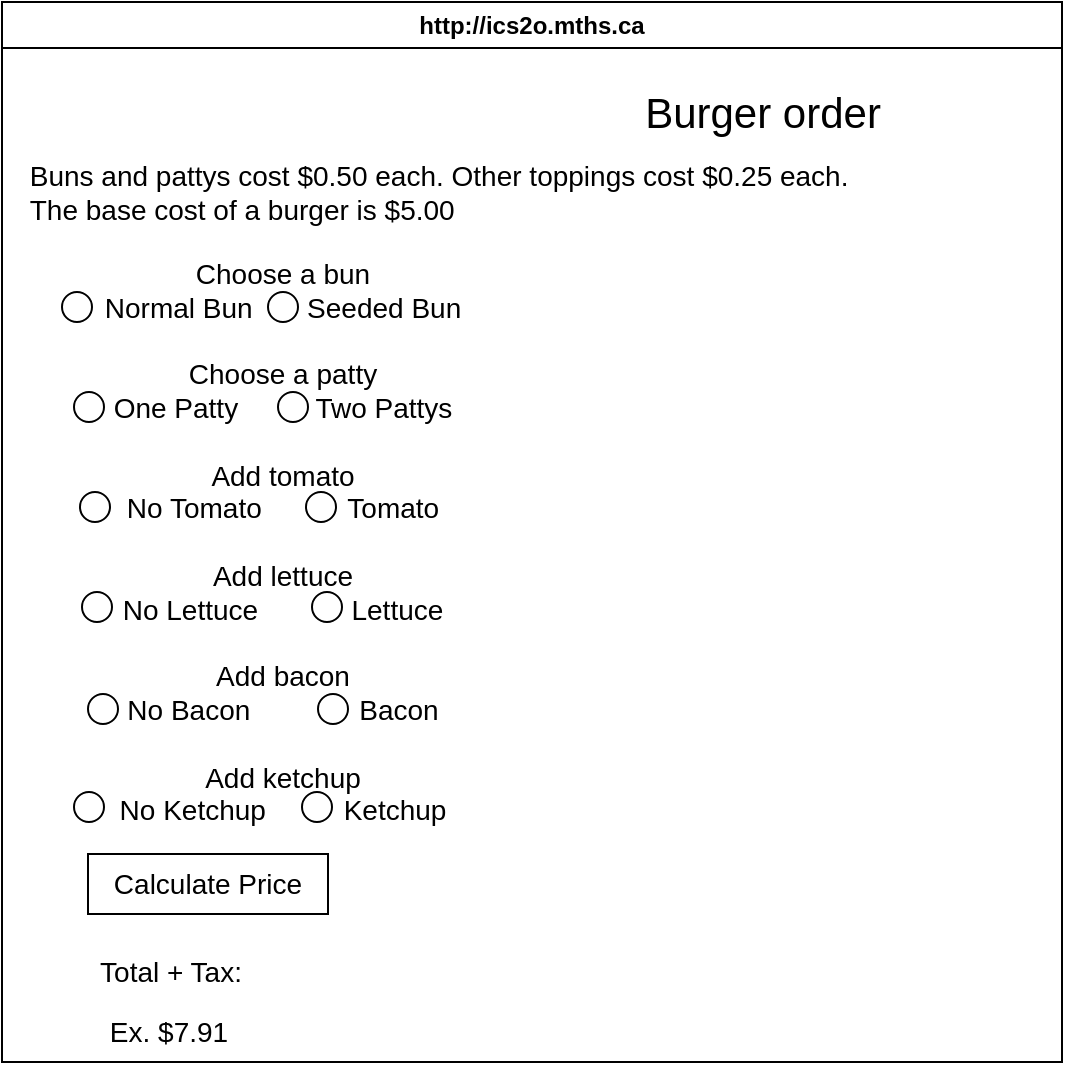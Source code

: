 <mxfile>
    <diagram id="AKqgPl6uQqIBeK5dkgQo" name="Page-1">
        <mxGraphModel dx="577" dy="535" grid="1" gridSize="10" guides="1" tooltips="1" connect="1" arrows="1" fold="1" page="1" pageScale="1" pageWidth="827" pageHeight="1169" math="0" shadow="0">
            <root>
                <mxCell id="0"/>
                <mxCell id="1" parent="0"/>
                <mxCell id="2" value="http://ics2o.mths.ca" style="swimlane;whiteSpace=wrap;html=1;" vertex="1" parent="1">
                    <mxGeometry x="50" y="30" width="530" height="530" as="geometry"/>
                </mxCell>
                <mxCell id="3" value="Burger order" style="text;html=1;align=center;verticalAlign=middle;resizable=0;points=[];autosize=1;strokeColor=none;fillColor=none;fontSize=21;" vertex="1" parent="2">
                    <mxGeometry x="310" y="35" width="140" height="40" as="geometry"/>
                </mxCell>
                <mxCell id="4" value="&lt;div style=&quot;font-size: 14px;&quot;&gt;&lt;div style=&quot;text-align: left;&quot;&gt;Buns and pattys cost $0.50 each. Other toppings cost $0.25 each.&amp;nbsp;&lt;/div&gt;&lt;div style=&quot;text-align: left;&quot;&gt;The base cost of a burger is $5.00&lt;/div&gt;&lt;/div&gt;" style="text;html=1;align=center;verticalAlign=middle;resizable=0;points=[];autosize=1;strokeColor=none;fillColor=none;fontSize=14;" vertex="1" parent="2">
                    <mxGeometry y="70" width="440" height="50" as="geometry"/>
                </mxCell>
                <mxCell id="11" value="&lt;div&gt;Choose a bun&lt;/div&gt;&lt;div&gt;Normal Bun&amp;nbsp; &amp;nbsp; &amp;nbsp; &amp;nbsp;Seeded Bun&lt;/div&gt;&lt;div&gt;&lt;br&gt;&lt;/div&gt;&lt;div&gt;Choose a patty&lt;/div&gt;&lt;div&gt;One Patty&amp;nbsp; &amp;nbsp; &amp;nbsp; &amp;nbsp; &amp;nbsp; Two Pattys&lt;/div&gt;&lt;div&gt;&lt;br&gt;&lt;/div&gt;&lt;div&gt;Add tomato&lt;/div&gt;&lt;div&gt;No Tomato&amp;nbsp; &amp;nbsp; &amp;nbsp; &amp;nbsp; &amp;nbsp; &amp;nbsp;Tomato&lt;/div&gt;&lt;div&gt;&lt;br&gt;&lt;/div&gt;&lt;div&gt;Add lettuce&lt;/div&gt;&lt;div&gt;No Lettuce&amp;nbsp; &amp;nbsp; &amp;nbsp; &amp;nbsp; &amp;nbsp; &amp;nbsp; Lettuce&lt;/div&gt;&lt;div&gt;&lt;br&gt;&lt;/div&gt;&lt;div&gt;Add bacon&lt;/div&gt;&lt;div&gt;No Bacon&amp;nbsp; &amp;nbsp; &amp;nbsp; &amp;nbsp; &amp;nbsp; &amp;nbsp; &amp;nbsp; Bacon&lt;/div&gt;&lt;div&gt;&lt;br&gt;&lt;/div&gt;&lt;div&gt;Add ketchup&lt;/div&gt;&lt;div&gt;No Ketchup&amp;nbsp; &amp;nbsp; &amp;nbsp; &amp;nbsp; &amp;nbsp; Ketchup&lt;/div&gt;" style="text;html=1;align=center;verticalAlign=middle;resizable=0;points=[];autosize=1;strokeColor=none;fillColor=none;fontSize=14;" vertex="1" parent="2">
                    <mxGeometry x="40" y="120" width="200" height="300" as="geometry"/>
                </mxCell>
                <mxCell id="12" value="" style="ellipse;whiteSpace=wrap;html=1;aspect=fixed;fontSize=14;" vertex="1" parent="2">
                    <mxGeometry x="133" y="145" width="15" height="15" as="geometry"/>
                </mxCell>
                <mxCell id="15" value="" style="ellipse;whiteSpace=wrap;html=1;aspect=fixed;fontSize=14;" vertex="1" parent="2">
                    <mxGeometry x="30" y="145" width="15" height="15" as="geometry"/>
                </mxCell>
                <mxCell id="16" value="" style="ellipse;whiteSpace=wrap;html=1;aspect=fixed;fontSize=14;" vertex="1" parent="2">
                    <mxGeometry x="36" y="195" width="15" height="15" as="geometry"/>
                </mxCell>
                <mxCell id="17" value="" style="ellipse;whiteSpace=wrap;html=1;aspect=fixed;fontSize=14;" vertex="1" parent="2">
                    <mxGeometry x="138" y="195" width="15" height="15" as="geometry"/>
                </mxCell>
                <mxCell id="18" value="" style="ellipse;whiteSpace=wrap;html=1;aspect=fixed;fontSize=14;" vertex="1" parent="2">
                    <mxGeometry x="39" y="245" width="15" height="15" as="geometry"/>
                </mxCell>
                <mxCell id="19" value="" style="ellipse;whiteSpace=wrap;html=1;aspect=fixed;fontSize=14;" vertex="1" parent="2">
                    <mxGeometry x="152" y="245" width="15" height="15" as="geometry"/>
                </mxCell>
                <mxCell id="20" value="" style="ellipse;whiteSpace=wrap;html=1;aspect=fixed;fontSize=14;" vertex="1" parent="2">
                    <mxGeometry x="40" y="295" width="15" height="15" as="geometry"/>
                </mxCell>
                <mxCell id="21" value="" style="ellipse;whiteSpace=wrap;html=1;aspect=fixed;fontSize=14;" vertex="1" parent="2">
                    <mxGeometry x="155" y="295" width="15" height="15" as="geometry"/>
                </mxCell>
                <mxCell id="22" value="" style="ellipse;whiteSpace=wrap;html=1;aspect=fixed;fontSize=14;" vertex="1" parent="2">
                    <mxGeometry x="43" y="346" width="15" height="15" as="geometry"/>
                </mxCell>
                <mxCell id="23" value="" style="ellipse;whiteSpace=wrap;html=1;aspect=fixed;fontSize=14;" vertex="1" parent="2">
                    <mxGeometry x="158" y="346" width="15" height="15" as="geometry"/>
                </mxCell>
                <mxCell id="24" value="" style="ellipse;whiteSpace=wrap;html=1;aspect=fixed;fontSize=14;" vertex="1" parent="2">
                    <mxGeometry x="36" y="395" width="15" height="15" as="geometry"/>
                </mxCell>
                <mxCell id="25" value="" style="ellipse;whiteSpace=wrap;html=1;aspect=fixed;fontSize=14;" vertex="1" parent="2">
                    <mxGeometry x="150" y="395" width="15" height="15" as="geometry"/>
                </mxCell>
                <mxCell id="26" value="Calculate Price" style="rounded=0;whiteSpace=wrap;html=1;fontSize=14;" vertex="1" parent="2">
                    <mxGeometry x="43" y="426" width="120" height="30" as="geometry"/>
                </mxCell>
                <mxCell id="27" value="Total + Tax:" style="text;html=1;align=center;verticalAlign=middle;resizable=0;points=[];autosize=1;strokeColor=none;fillColor=none;fontSize=14;" vertex="1" parent="2">
                    <mxGeometry x="39" y="470" width="90" height="30" as="geometry"/>
                </mxCell>
                <mxCell id="28" value="Ex. $7.91" style="text;html=1;align=center;verticalAlign=middle;resizable=0;points=[];autosize=1;strokeColor=none;fillColor=none;fontSize=14;" vertex="1" parent="2">
                    <mxGeometry x="43" y="500" width="80" height="30" as="geometry"/>
                </mxCell>
            </root>
        </mxGraphModel>
    </diagram>
</mxfile>